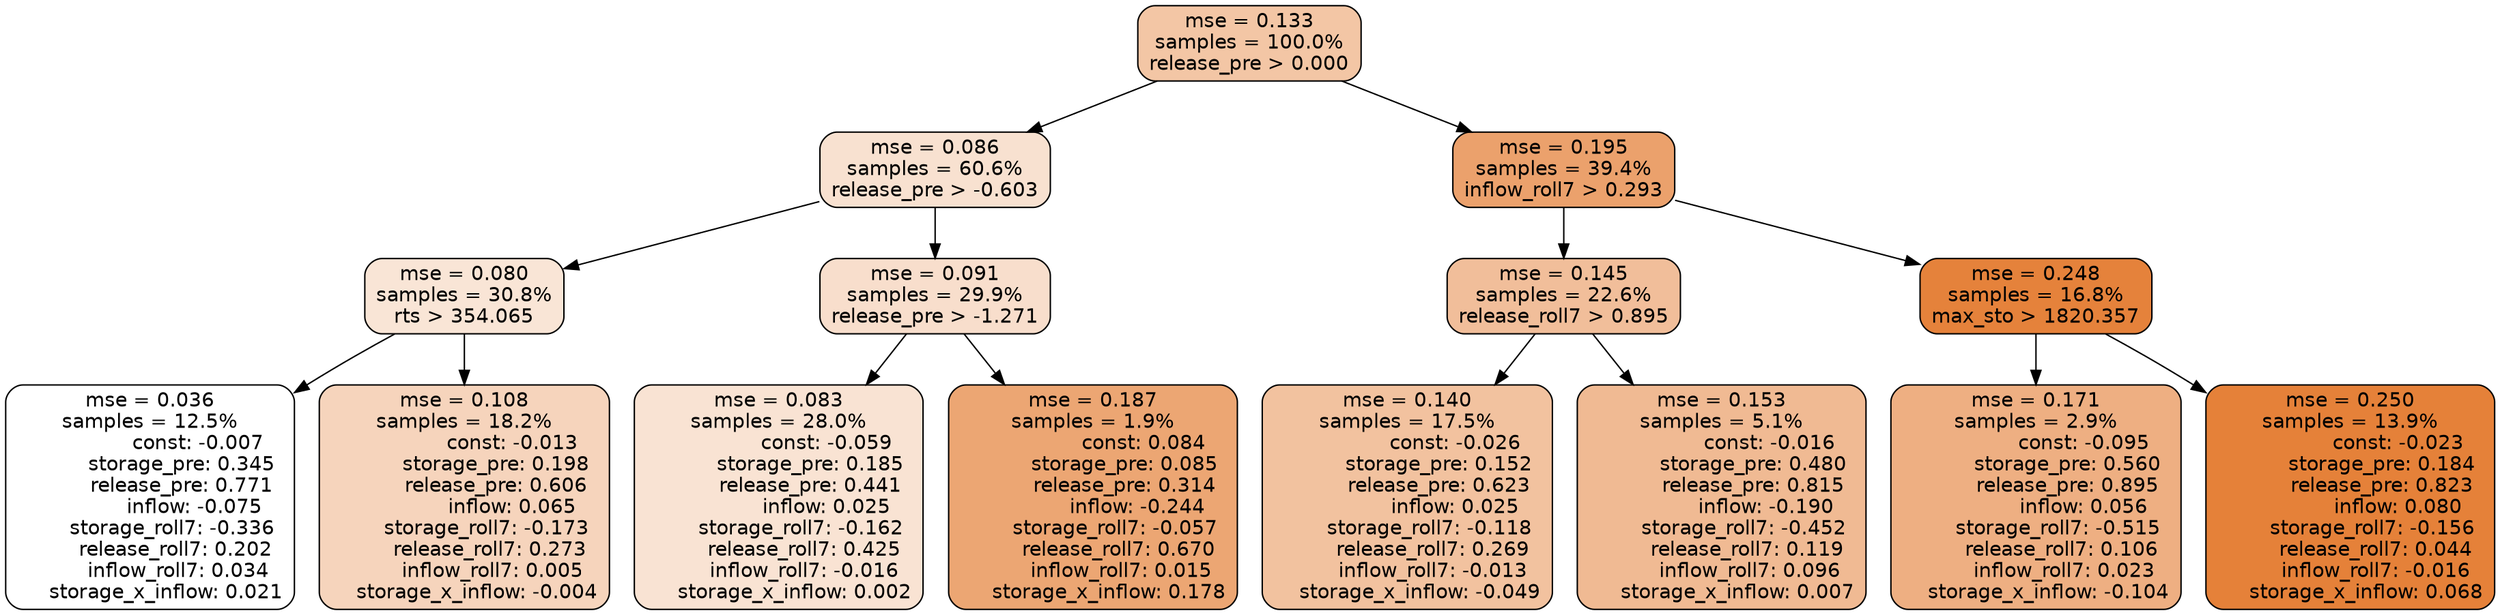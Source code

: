 digraph tree {
node [shape=rectangle, style="filled, rounded", color="black", fontname=helvetica] ;
edge [fontname=helvetica] ;
	"0" [label="mse = 0.133
samples = 100.0%
release_pre > 0.000", fillcolor="#f3c6a5"]
	"1" [label="mse = 0.086
samples = 60.6%
release_pre > -0.603", fillcolor="#f8e1d0"]
	"8" [label="mse = 0.195
samples = 39.4%
inflow_roll7 > 0.293", fillcolor="#eba16c"]
	"5" [label="mse = 0.080
samples = 30.8%
rts > 354.065", fillcolor="#f9e5d6"]
	"2" [label="mse = 0.091
samples = 29.9%
release_pre > -1.271", fillcolor="#f8decc"]
	"9" [label="mse = 0.145
samples = 22.6%
release_roll7 > 0.895", fillcolor="#f1be9a"]
	"12" [label="mse = 0.248
samples = 16.8%
max_sto > 1820.357", fillcolor="#e5823b"]
	"7" [label="mse = 0.036
samples = 12.5%
               const: -0.007
          storage_pre: 0.345
          release_pre: 0.771
              inflow: -0.075
       storage_roll7: -0.336
        release_roll7: 0.202
         inflow_roll7: 0.034
     storage_x_inflow: 0.021", fillcolor="#ffffff"]
	"6" [label="mse = 0.108
samples = 18.2%
               const: -0.013
          storage_pre: 0.198
          release_pre: 0.606
               inflow: 0.065
       storage_roll7: -0.173
        release_roll7: 0.273
         inflow_roll7: 0.005
    storage_x_inflow: -0.004", fillcolor="#f6d4bc"]
	"4" [label="mse = 0.083
samples = 28.0%
               const: -0.059
          storage_pre: 0.185
          release_pre: 0.441
               inflow: 0.025
       storage_roll7: -0.162
        release_roll7: 0.425
        inflow_roll7: -0.016
     storage_x_inflow: 0.002", fillcolor="#f9e3d3"]
	"3" [label="mse = 0.187
samples = 1.9%
                const: 0.084
          storage_pre: 0.085
          release_pre: 0.314
              inflow: -0.244
       storage_roll7: -0.057
        release_roll7: 0.670
         inflow_roll7: 0.015
     storage_x_inflow: 0.178", fillcolor="#eca673"]
	"10" [label="mse = 0.140
samples = 17.5%
               const: -0.026
          storage_pre: 0.152
          release_pre: 0.623
               inflow: 0.025
       storage_roll7: -0.118
        release_roll7: 0.269
        inflow_roll7: -0.013
    storage_x_inflow: -0.049", fillcolor="#f2c29f"]
	"11" [label="mse = 0.153
samples = 5.1%
               const: -0.016
          storage_pre: 0.480
          release_pre: 0.815
              inflow: -0.190
       storage_roll7: -0.452
        release_roll7: 0.119
         inflow_roll7: 0.096
     storage_x_inflow: 0.007", fillcolor="#f0ba93"]
	"14" [label="mse = 0.171
samples = 2.9%
               const: -0.095
          storage_pre: 0.560
          release_pre: 0.895
               inflow: 0.056
       storage_roll7: -0.515
        release_roll7: 0.106
         inflow_roll7: 0.023
    storage_x_inflow: -0.104", fillcolor="#eeaf82"]
	"13" [label="mse = 0.250
samples = 13.9%
               const: -0.023
          storage_pre: 0.184
          release_pre: 0.823
               inflow: 0.080
       storage_roll7: -0.156
        release_roll7: 0.044
        inflow_roll7: -0.016
     storage_x_inflow: 0.068", fillcolor="#e58139"]

	"0" -> "1"
	"0" -> "8"
	"1" -> "2"
	"1" -> "5"
	"8" -> "9"
	"8" -> "12"
	"5" -> "6"
	"5" -> "7"
	"2" -> "3"
	"2" -> "4"
	"9" -> "10"
	"9" -> "11"
	"12" -> "13"
	"12" -> "14"
}